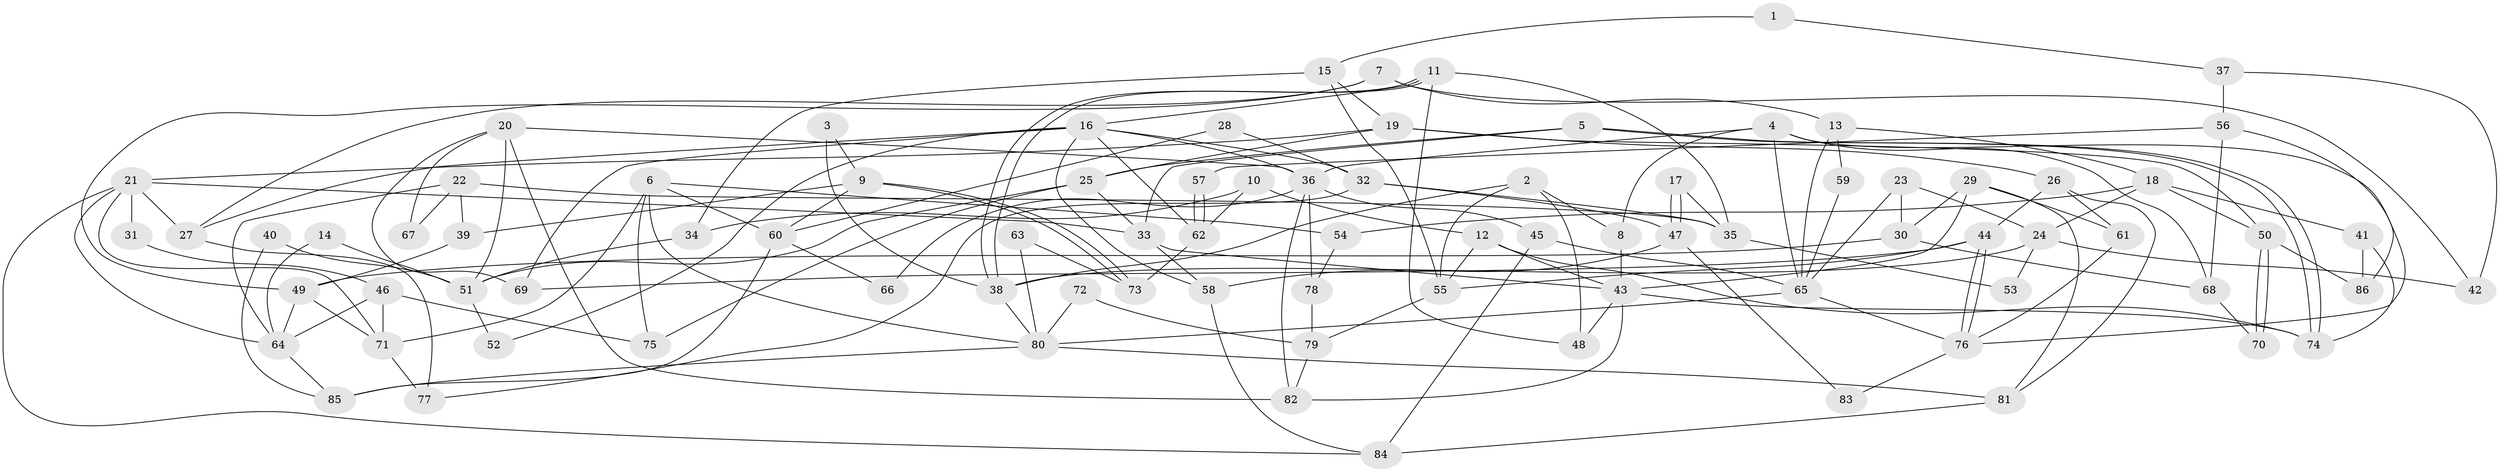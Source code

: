 // coarse degree distribution, {2: 0.23214285714285715, 4: 0.125, 7: 0.08928571428571429, 5: 0.17857142857142858, 6: 0.19642857142857142, 3: 0.07142857142857142, 8: 0.05357142857142857, 10: 0.017857142857142856, 9: 0.017857142857142856, 12: 0.017857142857142856}
// Generated by graph-tools (version 1.1) at 2025/52/02/27/25 19:52:08]
// undirected, 86 vertices, 172 edges
graph export_dot {
graph [start="1"]
  node [color=gray90,style=filled];
  1;
  2;
  3;
  4;
  5;
  6;
  7;
  8;
  9;
  10;
  11;
  12;
  13;
  14;
  15;
  16;
  17;
  18;
  19;
  20;
  21;
  22;
  23;
  24;
  25;
  26;
  27;
  28;
  29;
  30;
  31;
  32;
  33;
  34;
  35;
  36;
  37;
  38;
  39;
  40;
  41;
  42;
  43;
  44;
  45;
  46;
  47;
  48;
  49;
  50;
  51;
  52;
  53;
  54;
  55;
  56;
  57;
  58;
  59;
  60;
  61;
  62;
  63;
  64;
  65;
  66;
  67;
  68;
  69;
  70;
  71;
  72;
  73;
  74;
  75;
  76;
  77;
  78;
  79;
  80;
  81;
  82;
  83;
  84;
  85;
  86;
  1 -- 15;
  1 -- 37;
  2 -- 8;
  2 -- 38;
  2 -- 48;
  2 -- 55;
  3 -- 38;
  3 -- 9;
  4 -- 65;
  4 -- 36;
  4 -- 8;
  4 -- 68;
  4 -- 76;
  5 -- 25;
  5 -- 74;
  5 -- 74;
  5 -- 33;
  6 -- 54;
  6 -- 80;
  6 -- 60;
  6 -- 71;
  6 -- 75;
  7 -- 27;
  7 -- 49;
  7 -- 13;
  7 -- 42;
  8 -- 43;
  9 -- 73;
  9 -- 73;
  9 -- 60;
  9 -- 39;
  10 -- 62;
  10 -- 34;
  10 -- 12;
  11 -- 48;
  11 -- 38;
  11 -- 38;
  11 -- 16;
  11 -- 35;
  12 -- 74;
  12 -- 43;
  12 -- 55;
  13 -- 65;
  13 -- 18;
  13 -- 59;
  14 -- 64;
  14 -- 51;
  15 -- 55;
  15 -- 19;
  15 -- 34;
  16 -- 58;
  16 -- 27;
  16 -- 32;
  16 -- 36;
  16 -- 52;
  16 -- 62;
  16 -- 69;
  17 -- 35;
  17 -- 47;
  17 -- 47;
  18 -- 24;
  18 -- 41;
  18 -- 50;
  18 -- 54;
  19 -- 50;
  19 -- 26;
  19 -- 21;
  19 -- 25;
  20 -- 36;
  20 -- 69;
  20 -- 51;
  20 -- 67;
  20 -- 82;
  21 -- 33;
  21 -- 27;
  21 -- 31;
  21 -- 64;
  21 -- 71;
  21 -- 84;
  22 -- 35;
  22 -- 64;
  22 -- 39;
  22 -- 67;
  23 -- 30;
  23 -- 65;
  23 -- 24;
  24 -- 38;
  24 -- 42;
  24 -- 53;
  25 -- 75;
  25 -- 33;
  25 -- 51;
  26 -- 81;
  26 -- 44;
  26 -- 61;
  27 -- 77;
  28 -- 32;
  28 -- 60;
  29 -- 61;
  29 -- 43;
  29 -- 30;
  29 -- 81;
  30 -- 49;
  30 -- 68;
  31 -- 46;
  32 -- 77;
  32 -- 35;
  32 -- 47;
  33 -- 43;
  33 -- 58;
  34 -- 51;
  35 -- 53;
  36 -- 82;
  36 -- 45;
  36 -- 66;
  36 -- 78;
  37 -- 42;
  37 -- 56;
  38 -- 80;
  39 -- 49;
  40 -- 85;
  40 -- 51;
  41 -- 74;
  41 -- 86;
  43 -- 48;
  43 -- 74;
  43 -- 82;
  44 -- 76;
  44 -- 76;
  44 -- 55;
  44 -- 69;
  45 -- 84;
  45 -- 65;
  46 -- 64;
  46 -- 71;
  46 -- 75;
  47 -- 58;
  47 -- 83;
  49 -- 71;
  49 -- 64;
  50 -- 70;
  50 -- 70;
  50 -- 86;
  51 -- 52;
  54 -- 78;
  55 -- 79;
  56 -- 86;
  56 -- 68;
  56 -- 57;
  57 -- 62;
  57 -- 62;
  58 -- 84;
  59 -- 65;
  60 -- 85;
  60 -- 66;
  61 -- 76;
  62 -- 73;
  63 -- 73;
  63 -- 80;
  64 -- 85;
  65 -- 76;
  65 -- 80;
  68 -- 70;
  71 -- 77;
  72 -- 80;
  72 -- 79;
  76 -- 83;
  78 -- 79;
  79 -- 82;
  80 -- 81;
  80 -- 85;
  81 -- 84;
}
